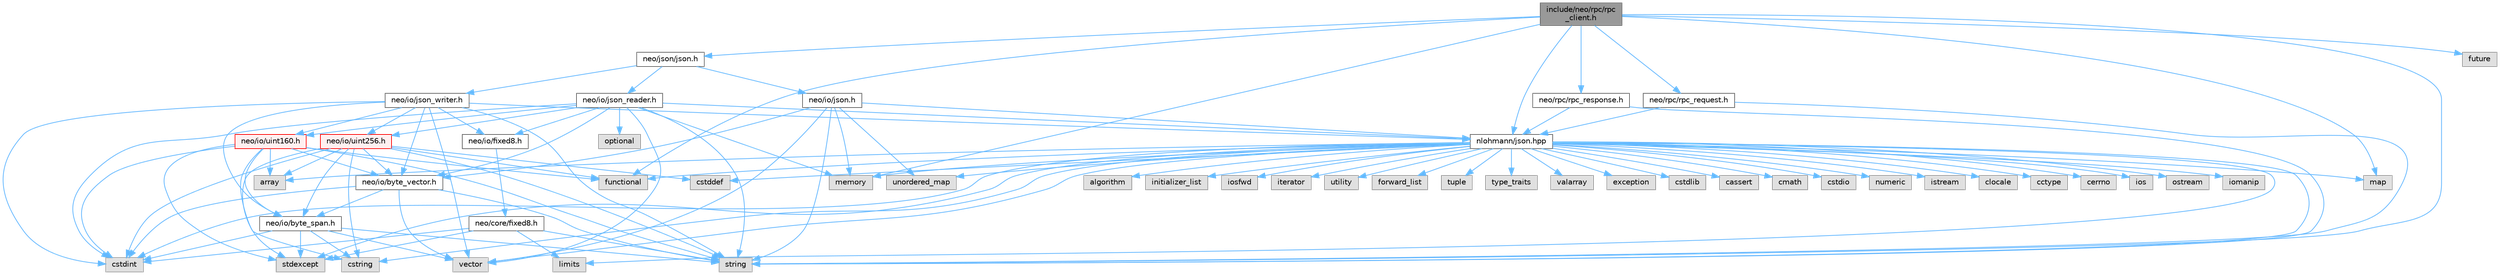 digraph "include/neo/rpc/rpc_client.h"
{
 // LATEX_PDF_SIZE
  bgcolor="transparent";
  edge [fontname=Helvetica,fontsize=10,labelfontname=Helvetica,labelfontsize=10];
  node [fontname=Helvetica,fontsize=10,shape=box,height=0.2,width=0.4];
  Node1 [id="Node000001",label="include/neo/rpc/rpc\l_client.h",height=0.2,width=0.4,color="gray40", fillcolor="grey60", style="filled", fontcolor="black",tooltip=" "];
  Node1 -> Node2 [id="edge107_Node000001_Node000002",color="steelblue1",style="solid",tooltip=" "];
  Node2 [id="Node000002",label="neo/json/json.h",height=0.2,width=0.4,color="grey40", fillcolor="white", style="filled",URL="$json_2json_8h.html",tooltip=" "];
  Node2 -> Node3 [id="edge108_Node000002_Node000003",color="steelblue1",style="solid",tooltip=" "];
  Node3 [id="Node000003",label="neo/io/json.h",height=0.2,width=0.4,color="grey40", fillcolor="white", style="filled",URL="$io_2json_8h.html",tooltip=" "];
  Node3 -> Node4 [id="edge109_Node000003_Node000004",color="steelblue1",style="solid",tooltip=" "];
  Node4 [id="Node000004",label="neo/io/byte_vector.h",height=0.2,width=0.4,color="grey40", fillcolor="white", style="filled",URL="$io_2byte__vector_8h.html",tooltip=" "];
  Node4 -> Node5 [id="edge110_Node000004_Node000005",color="steelblue1",style="solid",tooltip=" "];
  Node5 [id="Node000005",label="neo/io/byte_span.h",height=0.2,width=0.4,color="grey40", fillcolor="white", style="filled",URL="$io_2byte__span_8h.html",tooltip=" "];
  Node5 -> Node6 [id="edge111_Node000005_Node000006",color="steelblue1",style="solid",tooltip=" "];
  Node6 [id="Node000006",label="cstdint",height=0.2,width=0.4,color="grey60", fillcolor="#E0E0E0", style="filled",tooltip=" "];
  Node5 -> Node7 [id="edge112_Node000005_Node000007",color="steelblue1",style="solid",tooltip=" "];
  Node7 [id="Node000007",label="cstring",height=0.2,width=0.4,color="grey60", fillcolor="#E0E0E0", style="filled",tooltip=" "];
  Node5 -> Node8 [id="edge113_Node000005_Node000008",color="steelblue1",style="solid",tooltip=" "];
  Node8 [id="Node000008",label="stdexcept",height=0.2,width=0.4,color="grey60", fillcolor="#E0E0E0", style="filled",tooltip=" "];
  Node5 -> Node9 [id="edge114_Node000005_Node000009",color="steelblue1",style="solid",tooltip=" "];
  Node9 [id="Node000009",label="string",height=0.2,width=0.4,color="grey60", fillcolor="#E0E0E0", style="filled",tooltip=" "];
  Node5 -> Node10 [id="edge115_Node000005_Node000010",color="steelblue1",style="solid",tooltip=" "];
  Node10 [id="Node000010",label="vector",height=0.2,width=0.4,color="grey60", fillcolor="#E0E0E0", style="filled",tooltip=" "];
  Node4 -> Node6 [id="edge116_Node000004_Node000006",color="steelblue1",style="solid",tooltip=" "];
  Node4 -> Node9 [id="edge117_Node000004_Node000009",color="steelblue1",style="solid",tooltip=" "];
  Node4 -> Node10 [id="edge118_Node000004_Node000010",color="steelblue1",style="solid",tooltip=" "];
  Node3 -> Node11 [id="edge119_Node000003_Node000011",color="steelblue1",style="solid",tooltip=" "];
  Node11 [id="Node000011",label="memory",height=0.2,width=0.4,color="grey60", fillcolor="#E0E0E0", style="filled",tooltip=" "];
  Node3 -> Node12 [id="edge120_Node000003_Node000012",color="steelblue1",style="solid",tooltip=" "];
  Node12 [id="Node000012",label="nlohmann/json.hpp",height=0.2,width=0.4,color="grey40", fillcolor="white", style="filled",URL="$json_8hpp.html",tooltip=" "];
  Node12 -> Node13 [id="edge121_Node000012_Node000013",color="steelblue1",style="solid",tooltip=" "];
  Node13 [id="Node000013",label="algorithm",height=0.2,width=0.4,color="grey60", fillcolor="#E0E0E0", style="filled",tooltip=" "];
  Node12 -> Node14 [id="edge122_Node000012_Node000014",color="steelblue1",style="solid",tooltip=" "];
  Node14 [id="Node000014",label="cstddef",height=0.2,width=0.4,color="grey60", fillcolor="#E0E0E0", style="filled",tooltip=" "];
  Node12 -> Node15 [id="edge123_Node000012_Node000015",color="steelblue1",style="solid",tooltip=" "];
  Node15 [id="Node000015",label="functional",height=0.2,width=0.4,color="grey60", fillcolor="#E0E0E0", style="filled",tooltip=" "];
  Node12 -> Node16 [id="edge124_Node000012_Node000016",color="steelblue1",style="solid",tooltip=" "];
  Node16 [id="Node000016",label="initializer_list",height=0.2,width=0.4,color="grey60", fillcolor="#E0E0E0", style="filled",tooltip=" "];
  Node12 -> Node17 [id="edge125_Node000012_Node000017",color="steelblue1",style="solid",tooltip=" "];
  Node17 [id="Node000017",label="iosfwd",height=0.2,width=0.4,color="grey60", fillcolor="#E0E0E0", style="filled",tooltip=" "];
  Node12 -> Node18 [id="edge126_Node000012_Node000018",color="steelblue1",style="solid",tooltip=" "];
  Node18 [id="Node000018",label="iterator",height=0.2,width=0.4,color="grey60", fillcolor="#E0E0E0", style="filled",tooltip=" "];
  Node12 -> Node11 [id="edge127_Node000012_Node000011",color="steelblue1",style="solid",tooltip=" "];
  Node12 -> Node9 [id="edge128_Node000012_Node000009",color="steelblue1",style="solid",tooltip=" "];
  Node12 -> Node19 [id="edge129_Node000012_Node000019",color="steelblue1",style="solid",tooltip=" "];
  Node19 [id="Node000019",label="utility",height=0.2,width=0.4,color="grey60", fillcolor="#E0E0E0", style="filled",tooltip=" "];
  Node12 -> Node10 [id="edge130_Node000012_Node000010",color="steelblue1",style="solid",tooltip=" "];
  Node12 -> Node20 [id="edge131_Node000012_Node000020",color="steelblue1",style="solid",tooltip=" "];
  Node20 [id="Node000020",label="array",height=0.2,width=0.4,color="grey60", fillcolor="#E0E0E0", style="filled",tooltip=" "];
  Node12 -> Node21 [id="edge132_Node000012_Node000021",color="steelblue1",style="solid",tooltip=" "];
  Node21 [id="Node000021",label="forward_list",height=0.2,width=0.4,color="grey60", fillcolor="#E0E0E0", style="filled",tooltip=" "];
  Node12 -> Node22 [id="edge133_Node000012_Node000022",color="steelblue1",style="solid",tooltip=" "];
  Node22 [id="Node000022",label="map",height=0.2,width=0.4,color="grey60", fillcolor="#E0E0E0", style="filled",tooltip=" "];
  Node12 -> Node23 [id="edge134_Node000012_Node000023",color="steelblue1",style="solid",tooltip=" "];
  Node23 [id="Node000023",label="tuple",height=0.2,width=0.4,color="grey60", fillcolor="#E0E0E0", style="filled",tooltip=" "];
  Node12 -> Node24 [id="edge135_Node000012_Node000024",color="steelblue1",style="solid",tooltip=" "];
  Node24 [id="Node000024",label="type_traits",height=0.2,width=0.4,color="grey60", fillcolor="#E0E0E0", style="filled",tooltip=" "];
  Node12 -> Node25 [id="edge136_Node000012_Node000025",color="steelblue1",style="solid",tooltip=" "];
  Node25 [id="Node000025",label="unordered_map",height=0.2,width=0.4,color="grey60", fillcolor="#E0E0E0", style="filled",tooltip=" "];
  Node12 -> Node26 [id="edge137_Node000012_Node000026",color="steelblue1",style="solid",tooltip=" "];
  Node26 [id="Node000026",label="valarray",height=0.2,width=0.4,color="grey60", fillcolor="#E0E0E0", style="filled",tooltip=" "];
  Node12 -> Node27 [id="edge138_Node000012_Node000027",color="steelblue1",style="solid",tooltip=" "];
  Node27 [id="Node000027",label="exception",height=0.2,width=0.4,color="grey60", fillcolor="#E0E0E0", style="filled",tooltip=" "];
  Node12 -> Node8 [id="edge139_Node000012_Node000008",color="steelblue1",style="solid",tooltip=" "];
  Node12 -> Node6 [id="edge140_Node000012_Node000006",color="steelblue1",style="solid",tooltip=" "];
  Node12 -> Node28 [id="edge141_Node000012_Node000028",color="steelblue1",style="solid",tooltip=" "];
  Node28 [id="Node000028",label="cstdlib",height=0.2,width=0.4,color="grey60", fillcolor="#E0E0E0", style="filled",tooltip=" "];
  Node12 -> Node29 [id="edge142_Node000012_Node000029",color="steelblue1",style="solid",tooltip=" "];
  Node29 [id="Node000029",label="cassert",height=0.2,width=0.4,color="grey60", fillcolor="#E0E0E0", style="filled",tooltip=" "];
  Node12 -> Node30 [id="edge143_Node000012_Node000030",color="steelblue1",style="solid",tooltip=" "];
  Node30 [id="Node000030",label="limits",height=0.2,width=0.4,color="grey60", fillcolor="#E0E0E0", style="filled",tooltip=" "];
  Node12 -> Node7 [id="edge144_Node000012_Node000007",color="steelblue1",style="solid",tooltip=" "];
  Node12 -> Node31 [id="edge145_Node000012_Node000031",color="steelblue1",style="solid",tooltip=" "];
  Node31 [id="Node000031",label="cmath",height=0.2,width=0.4,color="grey60", fillcolor="#E0E0E0", style="filled",tooltip=" "];
  Node12 -> Node32 [id="edge146_Node000012_Node000032",color="steelblue1",style="solid",tooltip=" "];
  Node32 [id="Node000032",label="cstdio",height=0.2,width=0.4,color="grey60", fillcolor="#E0E0E0", style="filled",tooltip=" "];
  Node12 -> Node33 [id="edge147_Node000012_Node000033",color="steelblue1",style="solid",tooltip=" "];
  Node33 [id="Node000033",label="numeric",height=0.2,width=0.4,color="grey60", fillcolor="#E0E0E0", style="filled",tooltip=" "];
  Node12 -> Node34 [id="edge148_Node000012_Node000034",color="steelblue1",style="solid",tooltip=" "];
  Node34 [id="Node000034",label="istream",height=0.2,width=0.4,color="grey60", fillcolor="#E0E0E0", style="filled",tooltip=" "];
  Node12 -> Node35 [id="edge149_Node000012_Node000035",color="steelblue1",style="solid",tooltip=" "];
  Node35 [id="Node000035",label="clocale",height=0.2,width=0.4,color="grey60", fillcolor="#E0E0E0", style="filled",tooltip=" "];
  Node12 -> Node36 [id="edge150_Node000012_Node000036",color="steelblue1",style="solid",tooltip=" "];
  Node36 [id="Node000036",label="cctype",height=0.2,width=0.4,color="grey60", fillcolor="#E0E0E0", style="filled",tooltip=" "];
  Node12 -> Node37 [id="edge151_Node000012_Node000037",color="steelblue1",style="solid",tooltip=" "];
  Node37 [id="Node000037",label="cerrno",height=0.2,width=0.4,color="grey60", fillcolor="#E0E0E0", style="filled",tooltip=" "];
  Node12 -> Node38 [id="edge152_Node000012_Node000038",color="steelblue1",style="solid",tooltip=" "];
  Node38 [id="Node000038",label="ios",height=0.2,width=0.4,color="grey60", fillcolor="#E0E0E0", style="filled",tooltip=" "];
  Node12 -> Node39 [id="edge153_Node000012_Node000039",color="steelblue1",style="solid",tooltip=" "];
  Node39 [id="Node000039",label="ostream",height=0.2,width=0.4,color="grey60", fillcolor="#E0E0E0", style="filled",tooltip=" "];
  Node12 -> Node40 [id="edge154_Node000012_Node000040",color="steelblue1",style="solid",tooltip=" "];
  Node40 [id="Node000040",label="iomanip",height=0.2,width=0.4,color="grey60", fillcolor="#E0E0E0", style="filled",tooltip=" "];
  Node3 -> Node9 [id="edge155_Node000003_Node000009",color="steelblue1",style="solid",tooltip=" "];
  Node3 -> Node25 [id="edge156_Node000003_Node000025",color="steelblue1",style="solid",tooltip=" "];
  Node3 -> Node10 [id="edge157_Node000003_Node000010",color="steelblue1",style="solid",tooltip=" "];
  Node2 -> Node41 [id="edge158_Node000002_Node000041",color="steelblue1",style="solid",tooltip=" "];
  Node41 [id="Node000041",label="neo/io/json_reader.h",height=0.2,width=0.4,color="grey40", fillcolor="white", style="filled",URL="$json__reader_8h.html",tooltip=" "];
  Node41 -> Node4 [id="edge159_Node000041_Node000004",color="steelblue1",style="solid",tooltip=" "];
  Node41 -> Node42 [id="edge160_Node000041_Node000042",color="steelblue1",style="solid",tooltip=" "];
  Node42 [id="Node000042",label="neo/io/fixed8.h",height=0.2,width=0.4,color="grey40", fillcolor="white", style="filled",URL="$io_2fixed8_8h.html",tooltip=" "];
  Node42 -> Node43 [id="edge161_Node000042_Node000043",color="steelblue1",style="solid",tooltip=" "];
  Node43 [id="Node000043",label="neo/core/fixed8.h",height=0.2,width=0.4,color="grey40", fillcolor="white", style="filled",URL="$core_2fixed8_8h.html",tooltip=" "];
  Node43 -> Node6 [id="edge162_Node000043_Node000006",color="steelblue1",style="solid",tooltip=" "];
  Node43 -> Node30 [id="edge163_Node000043_Node000030",color="steelblue1",style="solid",tooltip=" "];
  Node43 -> Node8 [id="edge164_Node000043_Node000008",color="steelblue1",style="solid",tooltip=" "];
  Node43 -> Node9 [id="edge165_Node000043_Node000009",color="steelblue1",style="solid",tooltip=" "];
  Node41 -> Node44 [id="edge166_Node000041_Node000044",color="steelblue1",style="solid",tooltip=" "];
  Node44 [id="Node000044",label="neo/io/uint160.h",height=0.2,width=0.4,color="red", fillcolor="#FFF0F0", style="filled",URL="$uint160_8h.html",tooltip=" "];
  Node44 -> Node5 [id="edge167_Node000044_Node000005",color="steelblue1",style="solid",tooltip=" "];
  Node44 -> Node4 [id="edge168_Node000044_Node000004",color="steelblue1",style="solid",tooltip=" "];
  Node44 -> Node20 [id="edge169_Node000044_Node000020",color="steelblue1",style="solid",tooltip=" "];
  Node44 -> Node6 [id="edge170_Node000044_Node000006",color="steelblue1",style="solid",tooltip=" "];
  Node44 -> Node7 [id="edge171_Node000044_Node000007",color="steelblue1",style="solid",tooltip=" "];
  Node44 -> Node15 [id="edge172_Node000044_Node000015",color="steelblue1",style="solid",tooltip=" "];
  Node44 -> Node8 [id="edge173_Node000044_Node000008",color="steelblue1",style="solid",tooltip=" "];
  Node44 -> Node9 [id="edge174_Node000044_Node000009",color="steelblue1",style="solid",tooltip=" "];
  Node41 -> Node46 [id="edge175_Node000041_Node000046",color="steelblue1",style="solid",tooltip=" "];
  Node46 [id="Node000046",label="neo/io/uint256.h",height=0.2,width=0.4,color="red", fillcolor="#FFF0F0", style="filled",URL="$uint256_8h.html",tooltip=" "];
  Node46 -> Node5 [id="edge176_Node000046_Node000005",color="steelblue1",style="solid",tooltip=" "];
  Node46 -> Node4 [id="edge177_Node000046_Node000004",color="steelblue1",style="solid",tooltip=" "];
  Node46 -> Node20 [id="edge178_Node000046_Node000020",color="steelblue1",style="solid",tooltip=" "];
  Node46 -> Node14 [id="edge179_Node000046_Node000014",color="steelblue1",style="solid",tooltip=" "];
  Node46 -> Node6 [id="edge180_Node000046_Node000006",color="steelblue1",style="solid",tooltip=" "];
  Node46 -> Node7 [id="edge181_Node000046_Node000007",color="steelblue1",style="solid",tooltip=" "];
  Node46 -> Node15 [id="edge182_Node000046_Node000015",color="steelblue1",style="solid",tooltip=" "];
  Node46 -> Node8 [id="edge183_Node000046_Node000008",color="steelblue1",style="solid",tooltip=" "];
  Node46 -> Node9 [id="edge184_Node000046_Node000009",color="steelblue1",style="solid",tooltip=" "];
  Node41 -> Node6 [id="edge185_Node000041_Node000006",color="steelblue1",style="solid",tooltip=" "];
  Node41 -> Node11 [id="edge186_Node000041_Node000011",color="steelblue1",style="solid",tooltip=" "];
  Node41 -> Node12 [id="edge187_Node000041_Node000012",color="steelblue1",style="solid",tooltip=" "];
  Node41 -> Node47 [id="edge188_Node000041_Node000047",color="steelblue1",style="solid",tooltip=" "];
  Node47 [id="Node000047",label="optional",height=0.2,width=0.4,color="grey60", fillcolor="#E0E0E0", style="filled",tooltip=" "];
  Node41 -> Node9 [id="edge189_Node000041_Node000009",color="steelblue1",style="solid",tooltip=" "];
  Node41 -> Node10 [id="edge190_Node000041_Node000010",color="steelblue1",style="solid",tooltip=" "];
  Node2 -> Node48 [id="edge191_Node000002_Node000048",color="steelblue1",style="solid",tooltip=" "];
  Node48 [id="Node000048",label="neo/io/json_writer.h",height=0.2,width=0.4,color="grey40", fillcolor="white", style="filled",URL="$json__writer_8h.html",tooltip=" "];
  Node48 -> Node5 [id="edge192_Node000048_Node000005",color="steelblue1",style="solid",tooltip=" "];
  Node48 -> Node4 [id="edge193_Node000048_Node000004",color="steelblue1",style="solid",tooltip=" "];
  Node48 -> Node42 [id="edge194_Node000048_Node000042",color="steelblue1",style="solid",tooltip=" "];
  Node48 -> Node44 [id="edge195_Node000048_Node000044",color="steelblue1",style="solid",tooltip=" "];
  Node48 -> Node46 [id="edge196_Node000048_Node000046",color="steelblue1",style="solid",tooltip=" "];
  Node48 -> Node6 [id="edge197_Node000048_Node000006",color="steelblue1",style="solid",tooltip=" "];
  Node48 -> Node12 [id="edge198_Node000048_Node000012",color="steelblue1",style="solid",tooltip=" "];
  Node48 -> Node9 [id="edge199_Node000048_Node000009",color="steelblue1",style="solid",tooltip=" "];
  Node48 -> Node10 [id="edge200_Node000048_Node000010",color="steelblue1",style="solid",tooltip=" "];
  Node1 -> Node49 [id="edge201_Node000001_Node000049",color="steelblue1",style="solid",tooltip=" "];
  Node49 [id="Node000049",label="neo/rpc/rpc_request.h",height=0.2,width=0.4,color="grey40", fillcolor="white", style="filled",URL="$rpc__request_8h.html",tooltip=" "];
  Node49 -> Node12 [id="edge202_Node000049_Node000012",color="steelblue1",style="solid",tooltip=" "];
  Node49 -> Node9 [id="edge203_Node000049_Node000009",color="steelblue1",style="solid",tooltip=" "];
  Node1 -> Node50 [id="edge204_Node000001_Node000050",color="steelblue1",style="solid",tooltip=" "];
  Node50 [id="Node000050",label="neo/rpc/rpc_response.h",height=0.2,width=0.4,color="grey40", fillcolor="white", style="filled",URL="$rpc__response_8h.html",tooltip=" "];
  Node50 -> Node12 [id="edge205_Node000050_Node000012",color="steelblue1",style="solid",tooltip=" "];
  Node50 -> Node9 [id="edge206_Node000050_Node000009",color="steelblue1",style="solid",tooltip=" "];
  Node1 -> Node15 [id="edge207_Node000001_Node000015",color="steelblue1",style="solid",tooltip=" "];
  Node1 -> Node51 [id="edge208_Node000001_Node000051",color="steelblue1",style="solid",tooltip=" "];
  Node51 [id="Node000051",label="future",height=0.2,width=0.4,color="grey60", fillcolor="#E0E0E0", style="filled",tooltip=" "];
  Node1 -> Node22 [id="edge209_Node000001_Node000022",color="steelblue1",style="solid",tooltip=" "];
  Node1 -> Node11 [id="edge210_Node000001_Node000011",color="steelblue1",style="solid",tooltip=" "];
  Node1 -> Node12 [id="edge211_Node000001_Node000012",color="steelblue1",style="solid",tooltip=" "];
  Node1 -> Node9 [id="edge212_Node000001_Node000009",color="steelblue1",style="solid",tooltip=" "];
}

